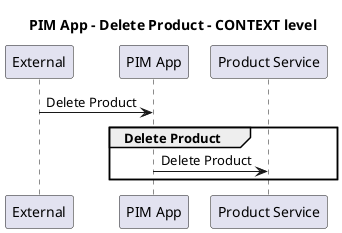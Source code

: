 @startuml

title PIM App - Delete Product - CONTEXT level

participant "External" as C4InterFlow.SoftwareSystems.ExternalSystem
participant "PIM App" as ECommercePlatform.SoftwareSystems.PIMApp
participant "Product Service" as ECommercePlatform.SoftwareSystems.ProductService

C4InterFlow.SoftwareSystems.ExternalSystem -> ECommercePlatform.SoftwareSystems.PIMApp : Delete Product
group Delete Product
ECommercePlatform.SoftwareSystems.PIMApp -> ECommercePlatform.SoftwareSystems.ProductService : Delete Product
end


@enduml
